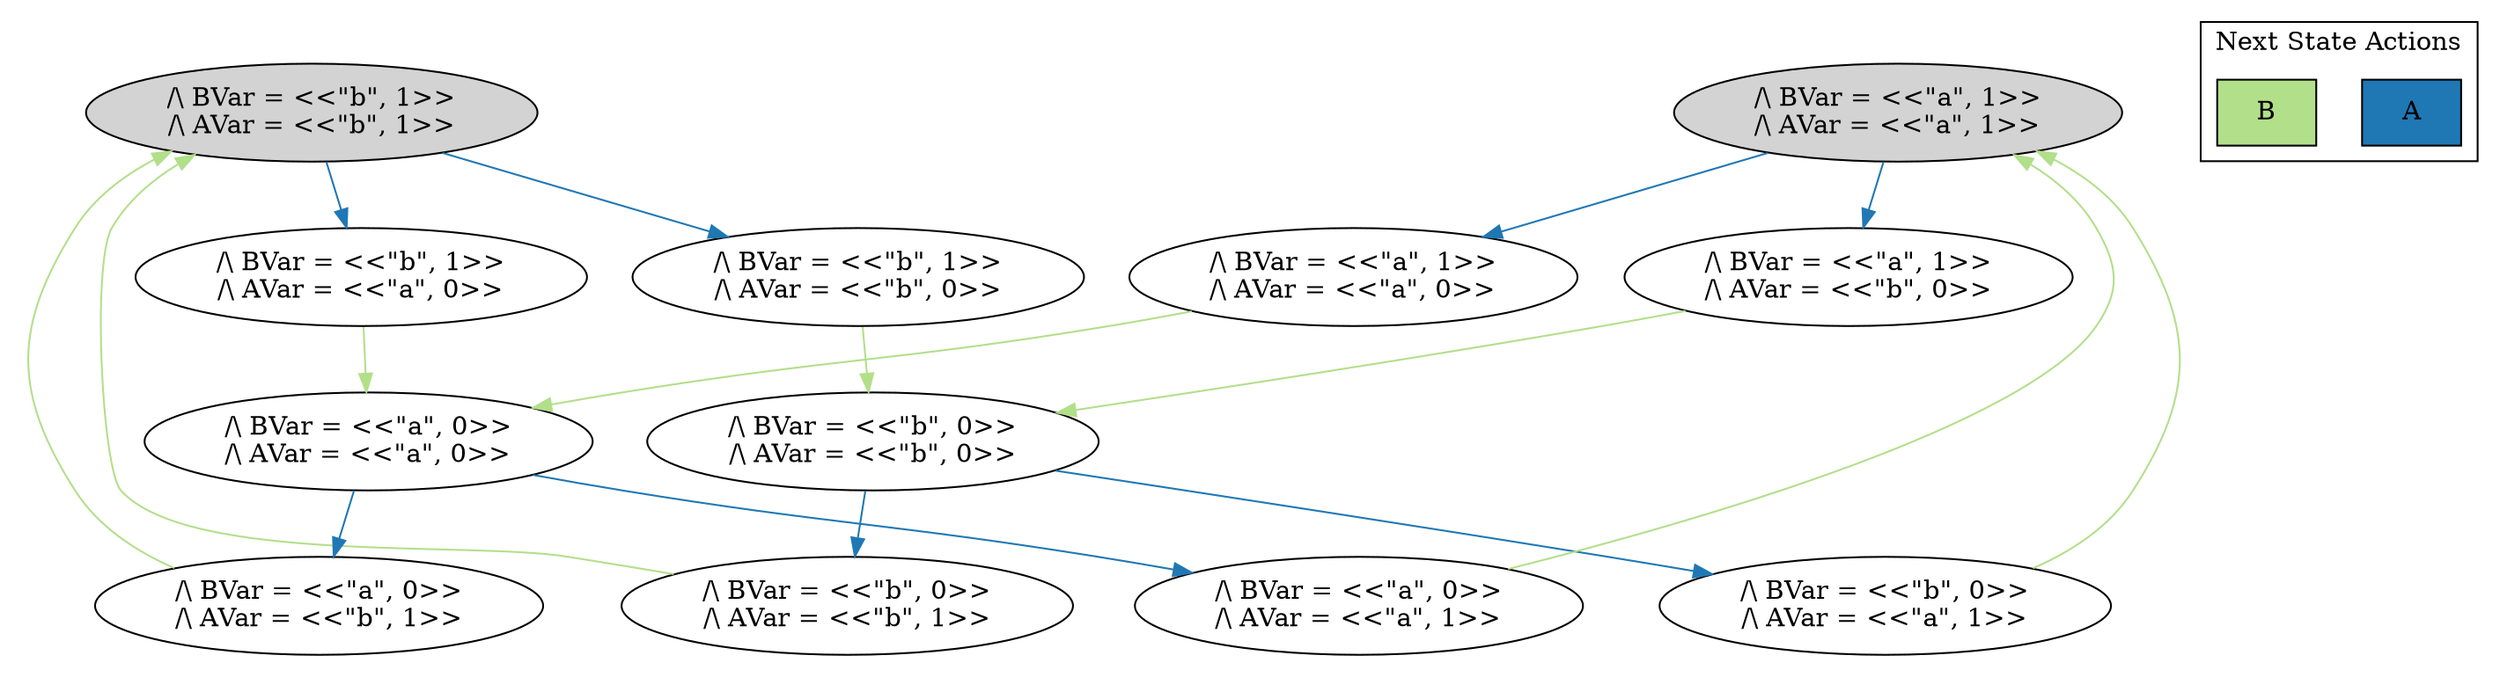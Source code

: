 strict digraph DiskGraph {
edge [colorscheme="paired12"]
nodesep=0.35;
subgraph cluster_graph {
color="white";
4432962323676302067 [style = filled] [label="/\\ BVar = <<\"a\", 1>>
/\\ AVar = <<\"a\", 1>>"]
1905659287228148711 [style = filled] [label="/\\ BVar = <<\"b\", 1>>
/\\ AVar = <<\"b\", 1>>"]
4432962323676302067 -> 1965723349522028483 [label="" color="2" fontcolor="2"];
1965723349522028483 [label="/\\ BVar = <<\"a\", 1>>
/\\ AVar = <<\"a\", 0>>"];
1905659287228148711 -> 7572764184674053842 [label="" color="2" fontcolor="2"];
7572764184674053842 [label="/\\ BVar = <<\"b\", 1>>
/\\ AVar = <<\"a\", 0>>"];
1905659287228148711 -> 4373257204433778391 [label="" color="2" fontcolor="2"];
4373257204433778391 [label="/\\ BVar = <<\"b\", 1>>
/\\ AVar = <<\"b\", 0>>"];
4373257204433778391 -> -6877621418208456711 [label="" color="3" fontcolor="3"];
-6877621418208456711 [label="/\\ BVar = <<\"b\", 0>>
/\\ AVar = <<\"b\", 0>>"];
4432962323676302067 -> 5683705861861461958 [label="" color="2" fontcolor="2"];
5683705861861461958 [label="/\\ BVar = <<\"a\", 1>>
/\\ AVar = <<\"b\", 0>>"];
-6877621418208456711 -> -3177192628396143924 [label="" color="2" fontcolor="2"];
-3177192628396143924 [label="/\\ BVar = <<\"b\", 0>>
/\\ AVar = <<\"a\", 1>>"];
-6877621418208456711 -> -8768672826522070327 [label="" color="2" fontcolor="2"];
-8768672826522070327 [label="/\\ BVar = <<\"b\", 0>>
/\\ AVar = <<\"b\", 1>>"];
-3177192628396143924 -> 4432962323676302067 [label="" color="3" fontcolor="3"];
-8768672826522070327 -> 1905659287228148711 [label="" color="3" fontcolor="3"];
1965723349522028483 -> -8684471172595454227 [label="" color="3" fontcolor="3"];
7572764184674053842 -> -8684471172595454227 [label="" color="3" fontcolor="3"];
-8684471172595454227 [label="/\\ BVar = <<\"a\", 0>>
/\\ AVar = <<\"a\", 0>>"];
-8684471172595454227 -> -6793642393627593763 [label="" color="2" fontcolor="2"];
-6793642393627593763 [label="/\\ BVar = <<\"a\", 0>>
/\\ AVar = <<\"a\", 1>>"];
-8684471172595454227 -> -855947149992023080 [label="" color="2" fontcolor="2"];
-855947149992023080 [label="/\\ BVar = <<\"a\", 0>>
/\\ AVar = <<\"b\", 1>>"];
-6793642393627593763 -> 4432962323676302067 [label="" color="3" fontcolor="3"];
-855947149992023080 -> 1905659287228148711 [label="" color="3" fontcolor="3"];
5683705861861461958 -> -6877621418208456711 [label="" color="3" fontcolor="3"];
{rank = same; 4432962323676302067;1905659287228148711;}
{rank = same; 5683705861861461958;4373257204433778391;7572764184674053842;1965723349522028483;}
{rank = same; -6877621418208456711;-8684471172595454227;}
{rank = same; -3177192628396143924;-6793642393627593763;-855947149992023080;-8768672826522070327;}
}
subgraph cluster_legend {graph[style=bold];label = "Next State Actions" style="solid"
node [ labeljust="l" colorscheme="paired12" style=filled shape=record ]
A [label="A" fillcolor=2]
B [label="B" fillcolor=3]
}}